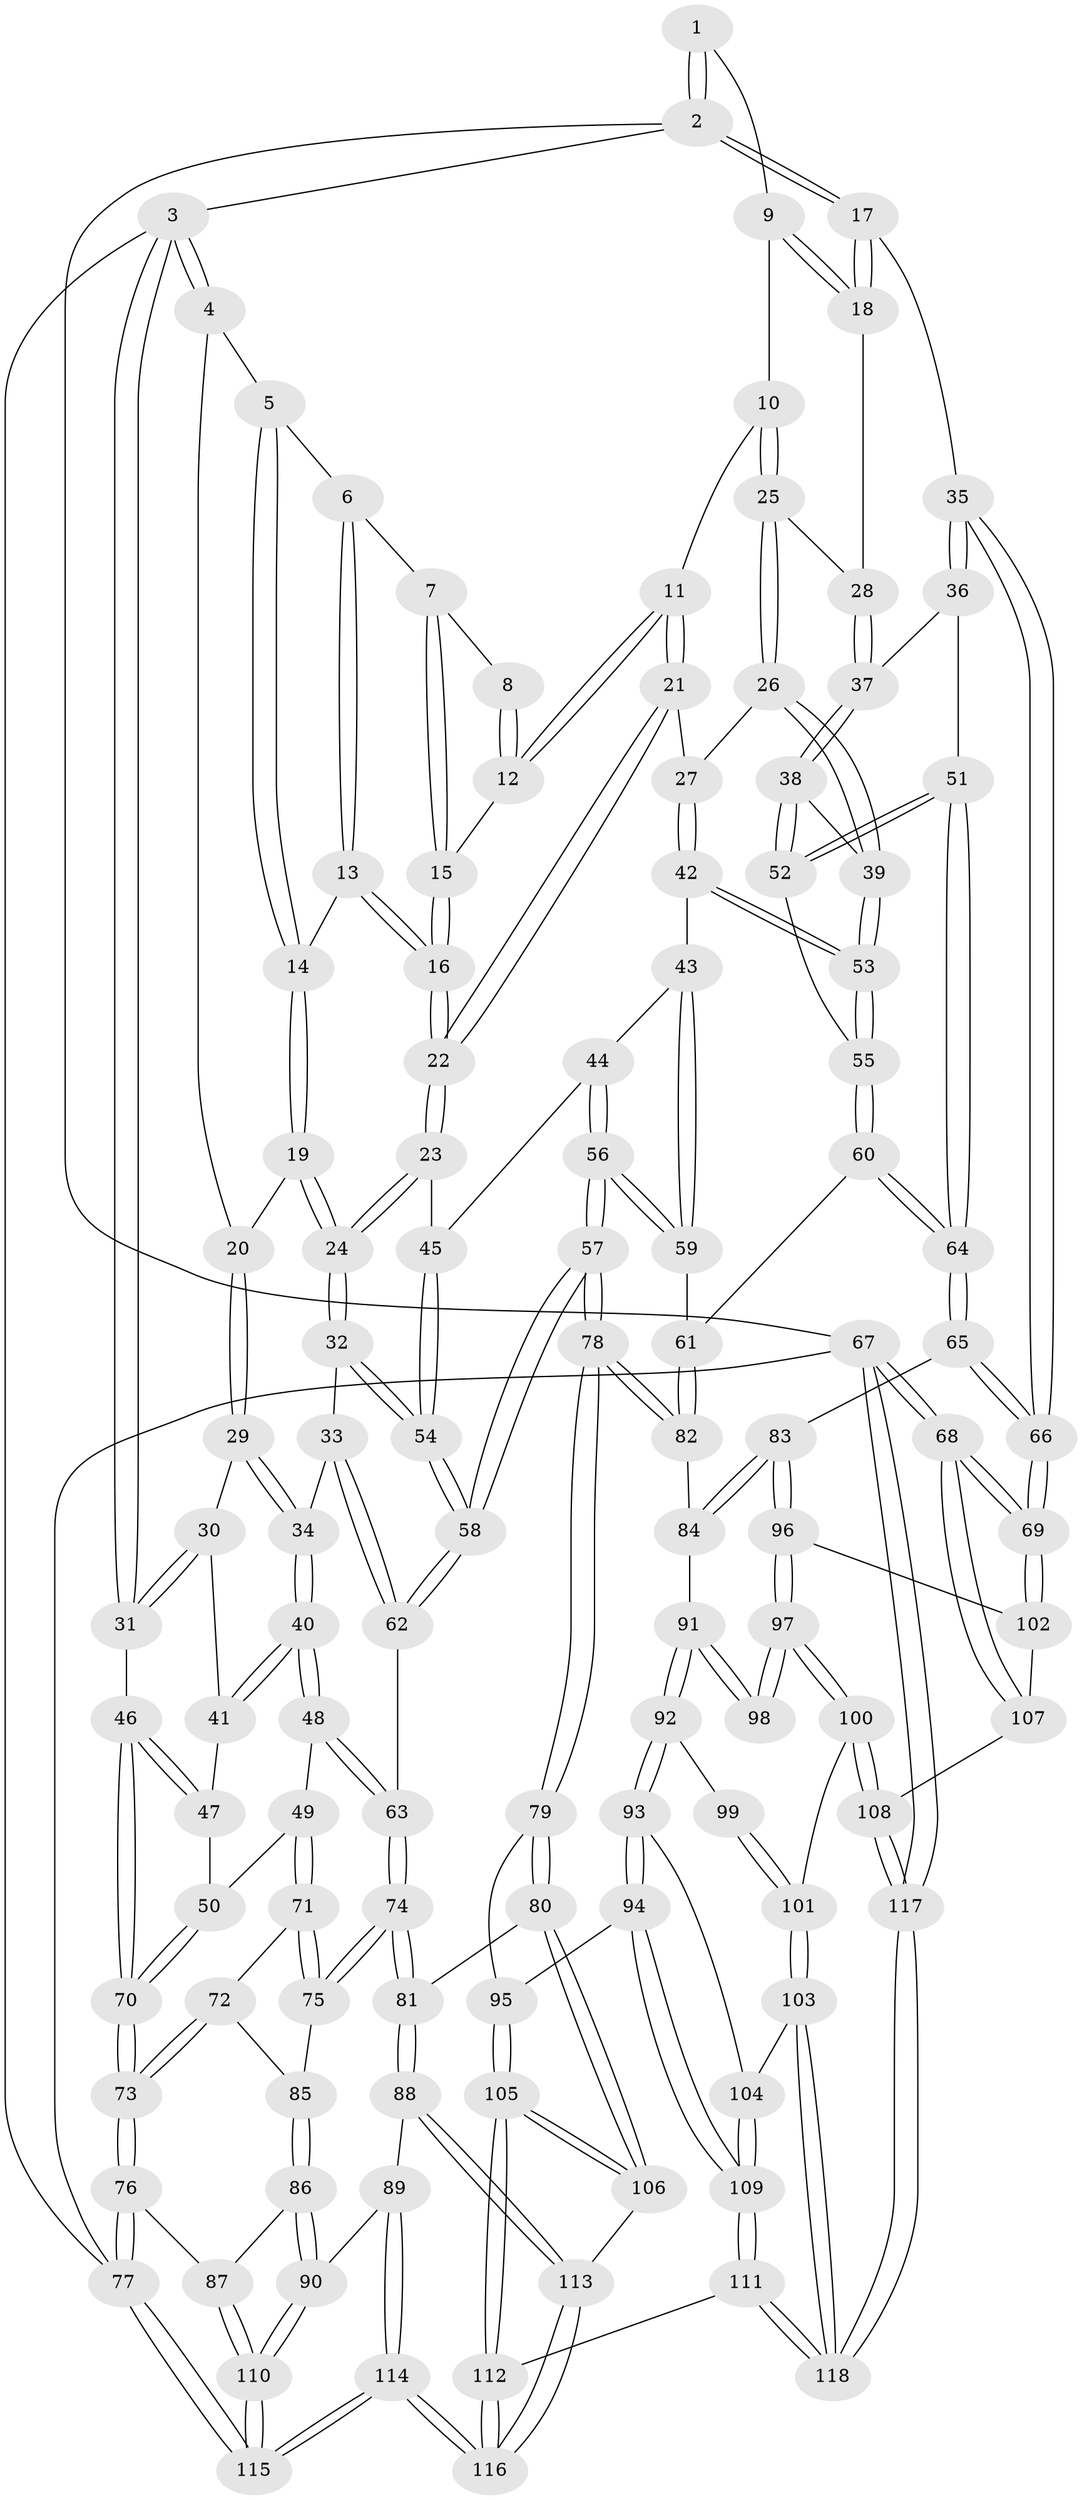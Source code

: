 // coarse degree distribution, {4: 0.4714285714285714, 8: 0.014285714285714285, 3: 0.14285714285714285, 2: 0.014285714285714285, 5: 0.2571428571428571, 6: 0.1}
// Generated by graph-tools (version 1.1) at 2025/24/03/03/25 07:24:31]
// undirected, 118 vertices, 292 edges
graph export_dot {
graph [start="1"]
  node [color=gray90,style=filled];
  1 [pos="+0.8449030969299769+0"];
  2 [pos="+1+0"];
  3 [pos="+0+0"];
  4 [pos="+0+0"];
  5 [pos="+0.14373874799381473+0"];
  6 [pos="+0.47546288850015395+0"];
  7 [pos="+0.4769278542048096+0"];
  8 [pos="+0.8331340937815058+0"];
  9 [pos="+0.7856822898638611+0.07348797659276225"];
  10 [pos="+0.727740453265959+0.15278702438316646"];
  11 [pos="+0.7049210222548616+0.14548095717468187"];
  12 [pos="+0.6888733303838638+0.07917624365398514"];
  13 [pos="+0.3351025676516046+0.10378718934020416"];
  14 [pos="+0.2670621711767845+0.11452015566793194"];
  15 [pos="+0.5236142831092495+0.006708714984564534"];
  16 [pos="+0.491763374020428+0.18703997648738183"];
  17 [pos="+1+0"];
  18 [pos="+1+0.05199234302057994"];
  19 [pos="+0.2615030854271598+0.12143498340210918"];
  20 [pos="+0.12047558754984981+0.16222728309736453"];
  21 [pos="+0.5582613647877418+0.23640302397991753"];
  22 [pos="+0.5098133595286412+0.2342316882312395"];
  23 [pos="+0.45131423636111867+0.3116456953811441"];
  24 [pos="+0.3174958928540011+0.3468871098033996"];
  25 [pos="+0.7975761062897491+0.1936361093041446"];
  26 [pos="+0.7357567976619696+0.33942696304111086"];
  27 [pos="+0.6310332836037438+0.3024920557382735"];
  28 [pos="+0.8249199537255355+0.19260574662078056"];
  29 [pos="+0.10099207185709871+0.20482409500300494"];
  30 [pos="+0.09458057112456467+0.20893874647786637"];
  31 [pos="+0+0.2418107801216209"];
  32 [pos="+0.3149194539156612+0.34898833605963064"];
  33 [pos="+0.307500797106472+0.3537086590258958"];
  34 [pos="+0.27197171527608593+0.3613738069063692"];
  35 [pos="+1+0.18377766432949594"];
  36 [pos="+0.9331559858324164+0.33985996698153254"];
  37 [pos="+0.8909488821319284+0.33454079139217374"];
  38 [pos="+0.8374430230376961+0.37258333588324016"];
  39 [pos="+0.7649357030101179+0.3951373481248686"];
  40 [pos="+0.21234821418370453+0.41008420024762876"];
  41 [pos="+0.07030677472913187+0.34851321747628367"];
  42 [pos="+0.6241725549378627+0.42922690903006133"];
  43 [pos="+0.6027318662664554+0.44419361398504564"];
  44 [pos="+0.5355063262002678+0.42696902471617604"];
  45 [pos="+0.47480616133853+0.360629481273426"];
  46 [pos="+0+0.42138258409952783"];
  47 [pos="+0.06502093322304435+0.352100963147277"];
  48 [pos="+0.1786084510790626+0.47693969267801467"];
  49 [pos="+0.1308564931450529+0.5040216624088397"];
  50 [pos="+0.07831733623397995+0.4995052173797214"];
  51 [pos="+0.9417565645911309+0.4937407860036556"];
  52 [pos="+0.9067003448751927+0.469970471915907"];
  53 [pos="+0.754279025208259+0.4324373179678203"];
  54 [pos="+0.4389471567993836+0.5294282924073752"];
  55 [pos="+0.7560027089947984+0.44271261118989197"];
  56 [pos="+0.5045406168614939+0.5938472873981482"];
  57 [pos="+0.46047659564662624+0.620230379931816"];
  58 [pos="+0.4439343026701981+0.6085286259830476"];
  59 [pos="+0.6285267691132697+0.5705922807451876"];
  60 [pos="+0.7550199487113297+0.4845740940185607"];
  61 [pos="+0.6858032105974992+0.5895184633805381"];
  62 [pos="+0.3514215030684658+0.5854796037489698"];
  63 [pos="+0.28774718148745915+0.6043458846454439"];
  64 [pos="+1+0.6308075760353962"];
  65 [pos="+1+0.6385270037553228"];
  66 [pos="+1+0.6542923261360082"];
  67 [pos="+1+1"];
  68 [pos="+1+1"];
  69 [pos="+1+0.7769306851925378"];
  70 [pos="+0+0.5488953792824877"];
  71 [pos="+0.13667544634905307+0.6181858418984012"];
  72 [pos="+0.07308650335978085+0.6557496891333906"];
  73 [pos="+0+0.5561425932538661"];
  74 [pos="+0.23656996839467878+0.6738765316981647"];
  75 [pos="+0.21366865725394169+0.6625966789836865"];
  76 [pos="+0+0.7846733735344643"];
  77 [pos="+0+1"];
  78 [pos="+0.46933682666172183+0.7119477686750517"];
  79 [pos="+0.4663205137342445+0.7504495107719842"];
  80 [pos="+0.3309150552434776+0.8114969154870536"];
  81 [pos="+0.23873444664651547+0.8033422410780516"];
  82 [pos="+0.721005037416007+0.6656981032750409"];
  83 [pos="+0.9748305188056161+0.6613376135349711"];
  84 [pos="+0.7330167738010104+0.6824986356835238"];
  85 [pos="+0.08611440206949622+0.7044937295028851"];
  86 [pos="+0.10258150925463708+0.8075725933365576"];
  87 [pos="+0+0.8221031802222233"];
  88 [pos="+0.23772123678400453+0.8040955589788482"];
  89 [pos="+0.20362109259905384+0.8197611976521587"];
  90 [pos="+0.15977165712308836+0.8267260504788859"];
  91 [pos="+0.7297839930665145+0.6923865546132463"];
  92 [pos="+0.6379645431882105+0.8048531139918279"];
  93 [pos="+0.6241251836794119+0.8172997250182085"];
  94 [pos="+0.5793336896612435+0.8291702686851489"];
  95 [pos="+0.507467358804684+0.79198195866823"];
  96 [pos="+0.8610358866820577+0.8445412279484512"];
  97 [pos="+0.8250943035992495+0.8626686700135086"];
  98 [pos="+0.784552012575856+0.8139477085361281"];
  99 [pos="+0.7337207249551205+0.8342662289257414"];
  100 [pos="+0.8005414819287276+0.9109881615808563"];
  101 [pos="+0.7601511807790368+0.926624762542507"];
  102 [pos="+0.9139514632005505+0.8859852161056334"];
  103 [pos="+0.7566721078117674+0.9284510833972994"];
  104 [pos="+0.6975339405670838+0.887782096436104"];
  105 [pos="+0.431312932583093+0.975014996163744"];
  106 [pos="+0.3641238974269675+0.8946722396787773"];
  107 [pos="+0.9165519408571026+0.8970384209899971"];
  108 [pos="+0.872970143871614+0.9819555171885818"];
  109 [pos="+0.5770368560919608+1"];
  110 [pos="+0.0784257241150944+1"];
  111 [pos="+0.5628181478472467+1"];
  112 [pos="+0.4922545330106849+1"];
  113 [pos="+0.30092763314439275+0.9861909069348853"];
  114 [pos="+0.2545158537667666+1"];
  115 [pos="+0.04054805585323373+1"];
  116 [pos="+0.29580823095774256+1"];
  117 [pos="+1+1"];
  118 [pos="+0.6012300996576679+1"];
  1 -- 2;
  1 -- 2;
  1 -- 9;
  2 -- 3;
  2 -- 17;
  2 -- 17;
  2 -- 67;
  3 -- 4;
  3 -- 4;
  3 -- 31;
  3 -- 31;
  3 -- 77;
  4 -- 5;
  4 -- 20;
  5 -- 6;
  5 -- 14;
  5 -- 14;
  6 -- 7;
  6 -- 13;
  6 -- 13;
  7 -- 8;
  7 -- 15;
  7 -- 15;
  8 -- 12;
  8 -- 12;
  9 -- 10;
  9 -- 18;
  9 -- 18;
  10 -- 11;
  10 -- 25;
  10 -- 25;
  11 -- 12;
  11 -- 12;
  11 -- 21;
  11 -- 21;
  12 -- 15;
  13 -- 14;
  13 -- 16;
  13 -- 16;
  14 -- 19;
  14 -- 19;
  15 -- 16;
  15 -- 16;
  16 -- 22;
  16 -- 22;
  17 -- 18;
  17 -- 18;
  17 -- 35;
  18 -- 28;
  19 -- 20;
  19 -- 24;
  19 -- 24;
  20 -- 29;
  20 -- 29;
  21 -- 22;
  21 -- 22;
  21 -- 27;
  22 -- 23;
  22 -- 23;
  23 -- 24;
  23 -- 24;
  23 -- 45;
  24 -- 32;
  24 -- 32;
  25 -- 26;
  25 -- 26;
  25 -- 28;
  26 -- 27;
  26 -- 39;
  26 -- 39;
  27 -- 42;
  27 -- 42;
  28 -- 37;
  28 -- 37;
  29 -- 30;
  29 -- 34;
  29 -- 34;
  30 -- 31;
  30 -- 31;
  30 -- 41;
  31 -- 46;
  32 -- 33;
  32 -- 54;
  32 -- 54;
  33 -- 34;
  33 -- 62;
  33 -- 62;
  34 -- 40;
  34 -- 40;
  35 -- 36;
  35 -- 36;
  35 -- 66;
  35 -- 66;
  36 -- 37;
  36 -- 51;
  37 -- 38;
  37 -- 38;
  38 -- 39;
  38 -- 52;
  38 -- 52;
  39 -- 53;
  39 -- 53;
  40 -- 41;
  40 -- 41;
  40 -- 48;
  40 -- 48;
  41 -- 47;
  42 -- 43;
  42 -- 53;
  42 -- 53;
  43 -- 44;
  43 -- 59;
  43 -- 59;
  44 -- 45;
  44 -- 56;
  44 -- 56;
  45 -- 54;
  45 -- 54;
  46 -- 47;
  46 -- 47;
  46 -- 70;
  46 -- 70;
  47 -- 50;
  48 -- 49;
  48 -- 63;
  48 -- 63;
  49 -- 50;
  49 -- 71;
  49 -- 71;
  50 -- 70;
  50 -- 70;
  51 -- 52;
  51 -- 52;
  51 -- 64;
  51 -- 64;
  52 -- 55;
  53 -- 55;
  53 -- 55;
  54 -- 58;
  54 -- 58;
  55 -- 60;
  55 -- 60;
  56 -- 57;
  56 -- 57;
  56 -- 59;
  56 -- 59;
  57 -- 58;
  57 -- 58;
  57 -- 78;
  57 -- 78;
  58 -- 62;
  58 -- 62;
  59 -- 61;
  60 -- 61;
  60 -- 64;
  60 -- 64;
  61 -- 82;
  61 -- 82;
  62 -- 63;
  63 -- 74;
  63 -- 74;
  64 -- 65;
  64 -- 65;
  65 -- 66;
  65 -- 66;
  65 -- 83;
  66 -- 69;
  66 -- 69;
  67 -- 68;
  67 -- 68;
  67 -- 117;
  67 -- 117;
  67 -- 77;
  68 -- 69;
  68 -- 69;
  68 -- 107;
  68 -- 107;
  69 -- 102;
  69 -- 102;
  70 -- 73;
  70 -- 73;
  71 -- 72;
  71 -- 75;
  71 -- 75;
  72 -- 73;
  72 -- 73;
  72 -- 85;
  73 -- 76;
  73 -- 76;
  74 -- 75;
  74 -- 75;
  74 -- 81;
  74 -- 81;
  75 -- 85;
  76 -- 77;
  76 -- 77;
  76 -- 87;
  77 -- 115;
  77 -- 115;
  78 -- 79;
  78 -- 79;
  78 -- 82;
  78 -- 82;
  79 -- 80;
  79 -- 80;
  79 -- 95;
  80 -- 81;
  80 -- 106;
  80 -- 106;
  81 -- 88;
  81 -- 88;
  82 -- 84;
  83 -- 84;
  83 -- 84;
  83 -- 96;
  83 -- 96;
  84 -- 91;
  85 -- 86;
  85 -- 86;
  86 -- 87;
  86 -- 90;
  86 -- 90;
  87 -- 110;
  87 -- 110;
  88 -- 89;
  88 -- 113;
  88 -- 113;
  89 -- 90;
  89 -- 114;
  89 -- 114;
  90 -- 110;
  90 -- 110;
  91 -- 92;
  91 -- 92;
  91 -- 98;
  91 -- 98;
  92 -- 93;
  92 -- 93;
  92 -- 99;
  93 -- 94;
  93 -- 94;
  93 -- 104;
  94 -- 95;
  94 -- 109;
  94 -- 109;
  95 -- 105;
  95 -- 105;
  96 -- 97;
  96 -- 97;
  96 -- 102;
  97 -- 98;
  97 -- 98;
  97 -- 100;
  97 -- 100;
  99 -- 101;
  99 -- 101;
  100 -- 101;
  100 -- 108;
  100 -- 108;
  101 -- 103;
  101 -- 103;
  102 -- 107;
  103 -- 104;
  103 -- 118;
  103 -- 118;
  104 -- 109;
  104 -- 109;
  105 -- 106;
  105 -- 106;
  105 -- 112;
  105 -- 112;
  106 -- 113;
  107 -- 108;
  108 -- 117;
  108 -- 117;
  109 -- 111;
  109 -- 111;
  110 -- 115;
  110 -- 115;
  111 -- 112;
  111 -- 118;
  111 -- 118;
  112 -- 116;
  112 -- 116;
  113 -- 116;
  113 -- 116;
  114 -- 115;
  114 -- 115;
  114 -- 116;
  114 -- 116;
  117 -- 118;
  117 -- 118;
}
